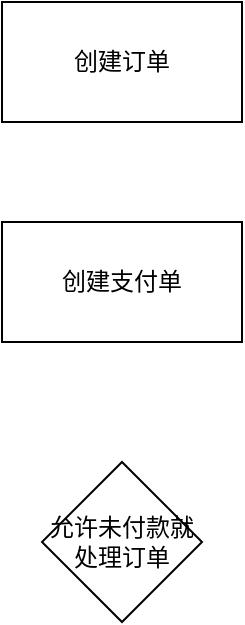 <mxfile version="17.4.6" type="github">
  <diagram id="qAV7Hk5HO-pPotjD1KQM" name="Page-1">
    <mxGraphModel dx="1422" dy="762" grid="1" gridSize="10" guides="1" tooltips="1" connect="1" arrows="1" fold="1" page="1" pageScale="1" pageWidth="827" pageHeight="1169" math="0" shadow="0">
      <root>
        <mxCell id="0" />
        <mxCell id="1" parent="0" />
        <mxCell id="cph8-ptWGheT9YDBa9sX-1" value="创建订单" style="rounded=0;whiteSpace=wrap;html=1;" vertex="1" parent="1">
          <mxGeometry x="354" y="30" width="120" height="60" as="geometry" />
        </mxCell>
        <mxCell id="cph8-ptWGheT9YDBa9sX-2" value="创建支付单" style="rounded=0;whiteSpace=wrap;html=1;" vertex="1" parent="1">
          <mxGeometry x="354" y="140" width="120" height="60" as="geometry" />
        </mxCell>
        <mxCell id="cph8-ptWGheT9YDBa9sX-3" value="允许未付款就处理订单" style="rhombus;whiteSpace=wrap;html=1;" vertex="1" parent="1">
          <mxGeometry x="374" y="260" width="80" height="80" as="geometry" />
        </mxCell>
      </root>
    </mxGraphModel>
  </diagram>
</mxfile>
